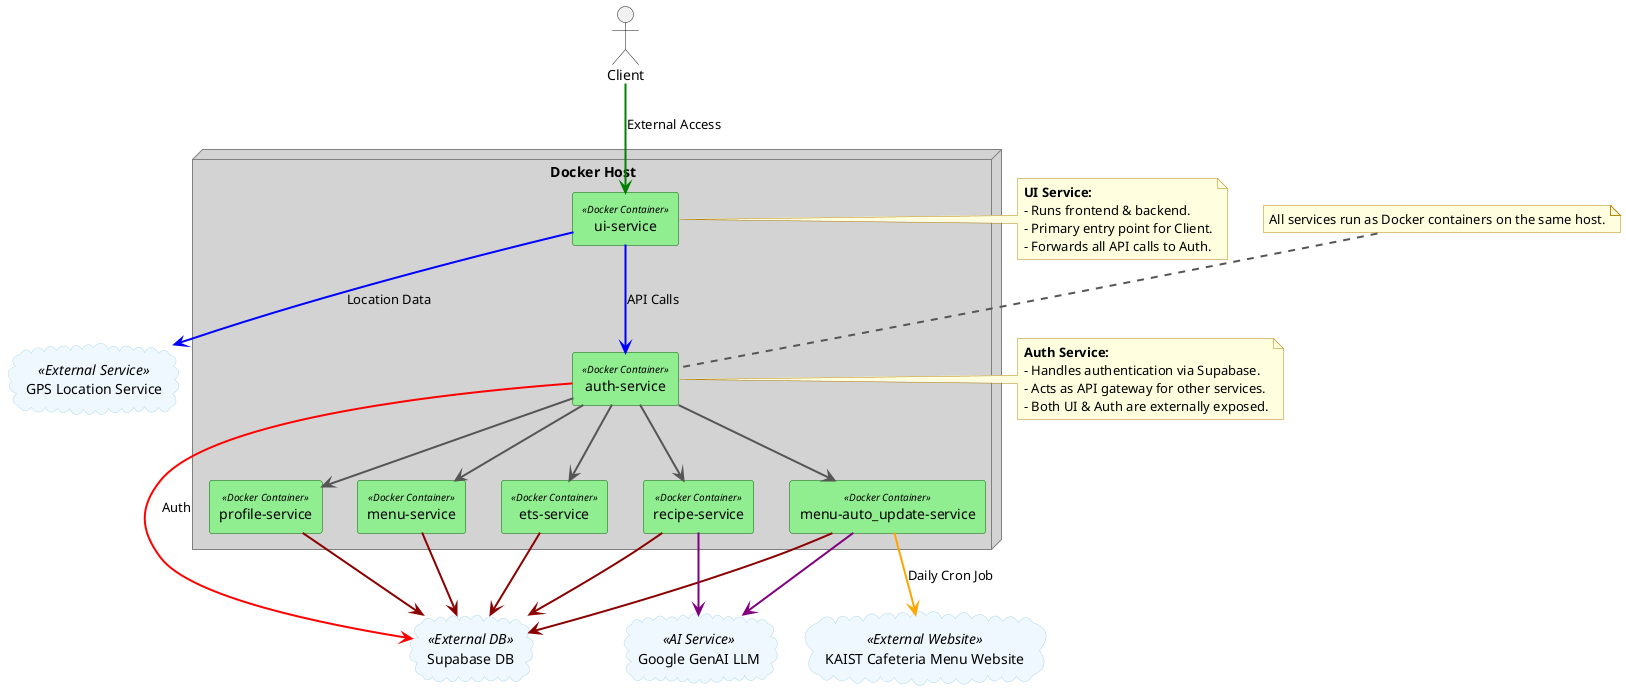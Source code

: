 @startuml
!pragma layout GAV

' Define custom stereotypes for better visual representation
skinparam Cloud {
  BorderColor #LightBlue
  BackgroundColor #AliceBlue
}
skinparam Node {
  BorderColor #Grey
  BackgroundColor #LightGrey
}
skinparam Rectangle {
  BorderColor #DarkGreen
  BackgroundColor #LightGreen
  StereotypeFontSize 10
}
skinparam Arrow {
  Thickness 2
  Color #555555
}
skinparam Note {
  BackgroundColor #LightYellow
  BorderColor #DarkGoldenRod
}

' Client (External Actor)
actor "Client" as CLIENT

' External Services (Clouds)
cloud "Supabase DB" as SUPABASE <<External DB>>
cloud "Google GenAI LLM" as GENAI <<AI Service>>
cloud "KAIST Cafeteria Menu Website" as KAIST_WEBSITE <<External Website>>
cloud "GPS Location Service" as GPS_SERVICE <<External Service>>

' Docker Host (Node)
node "Docker Host" {
    rectangle "auth-service" as AUTH <<Docker Container>>
    rectangle "ui-service" as UI <<Docker Container>>
    rectangle "menu-service" as MENU <<Docker Container>>
    rectangle "recipe-service" as RECIPE <<Docker Container>>
    rectangle "profile-service" as PROFILE <<Docker Container>>
    rectangle "ets-service" as ETS <<Docker Container>>
    rectangle "menu-auto_update-service" as MENU_AUTO_UPDATE <<Docker Container>>
}

' Client Access to UI (Representing External Exposure - Green)
CLIENT -[#green,thickness=2]-> UI : External Access

' UI to External GPS (Blue)
UI -[#blue,thickness=2]-> GPS_SERVICE : Location Data

' UI to Auth Service (Internal API Calls - Blue)
UI -[#blue,thickness=2]-> AUTH : API Calls

' Auth Service as API Gateway/Forwarder (Black)
AUTH --> MENU
AUTH --> RECIPE
AUTH --> PROFILE
AUTH --> ETS
AUTH --> MENU_AUTO_UPDATE

' Authentication Flow (Red)
AUTH -[#red,thickness=2]-> SUPABASE : Auth

' All Backend Services to Supabase DB (DarkRed)
MENU -[#darkred]-> SUPABASE
RECIPE -[#darkred]-> SUPABASE
PROFILE -[#darkred]-> SUPABASE
ETS -[#darkred]-> SUPABASE
MENU_AUTO_UPDATE -[#darkred]-> SUPABASE

' AI-Powered Functions (Purple)
RECIPE -[#purple,thickness=2]-> GENAI
MENU_AUTO_UPDATE -[#purple,thickness=2]-> GENAI

' Daily Menu Scraping (Orange)
MENU_AUTO_UPDATE -[#orange,thickness=2]-> KAIST_WEBSITE : Daily Cron Job

' Notes for Clarity
note right of UI
  **UI Service:**
  - Runs frontend & backend.
  - Primary entry point for Client.
  - Forwards all API calls to Auth.
end note

note left of AUTH
  **Auth Service:**
  - Handles authentication via Supabase.
  - Acts as API gateway for other services.
  - Both UI & Auth are externally exposed.
end note

note "All services run as Docker containers on the same host." as HostNote
HostNote .down. AUTH

@enduml